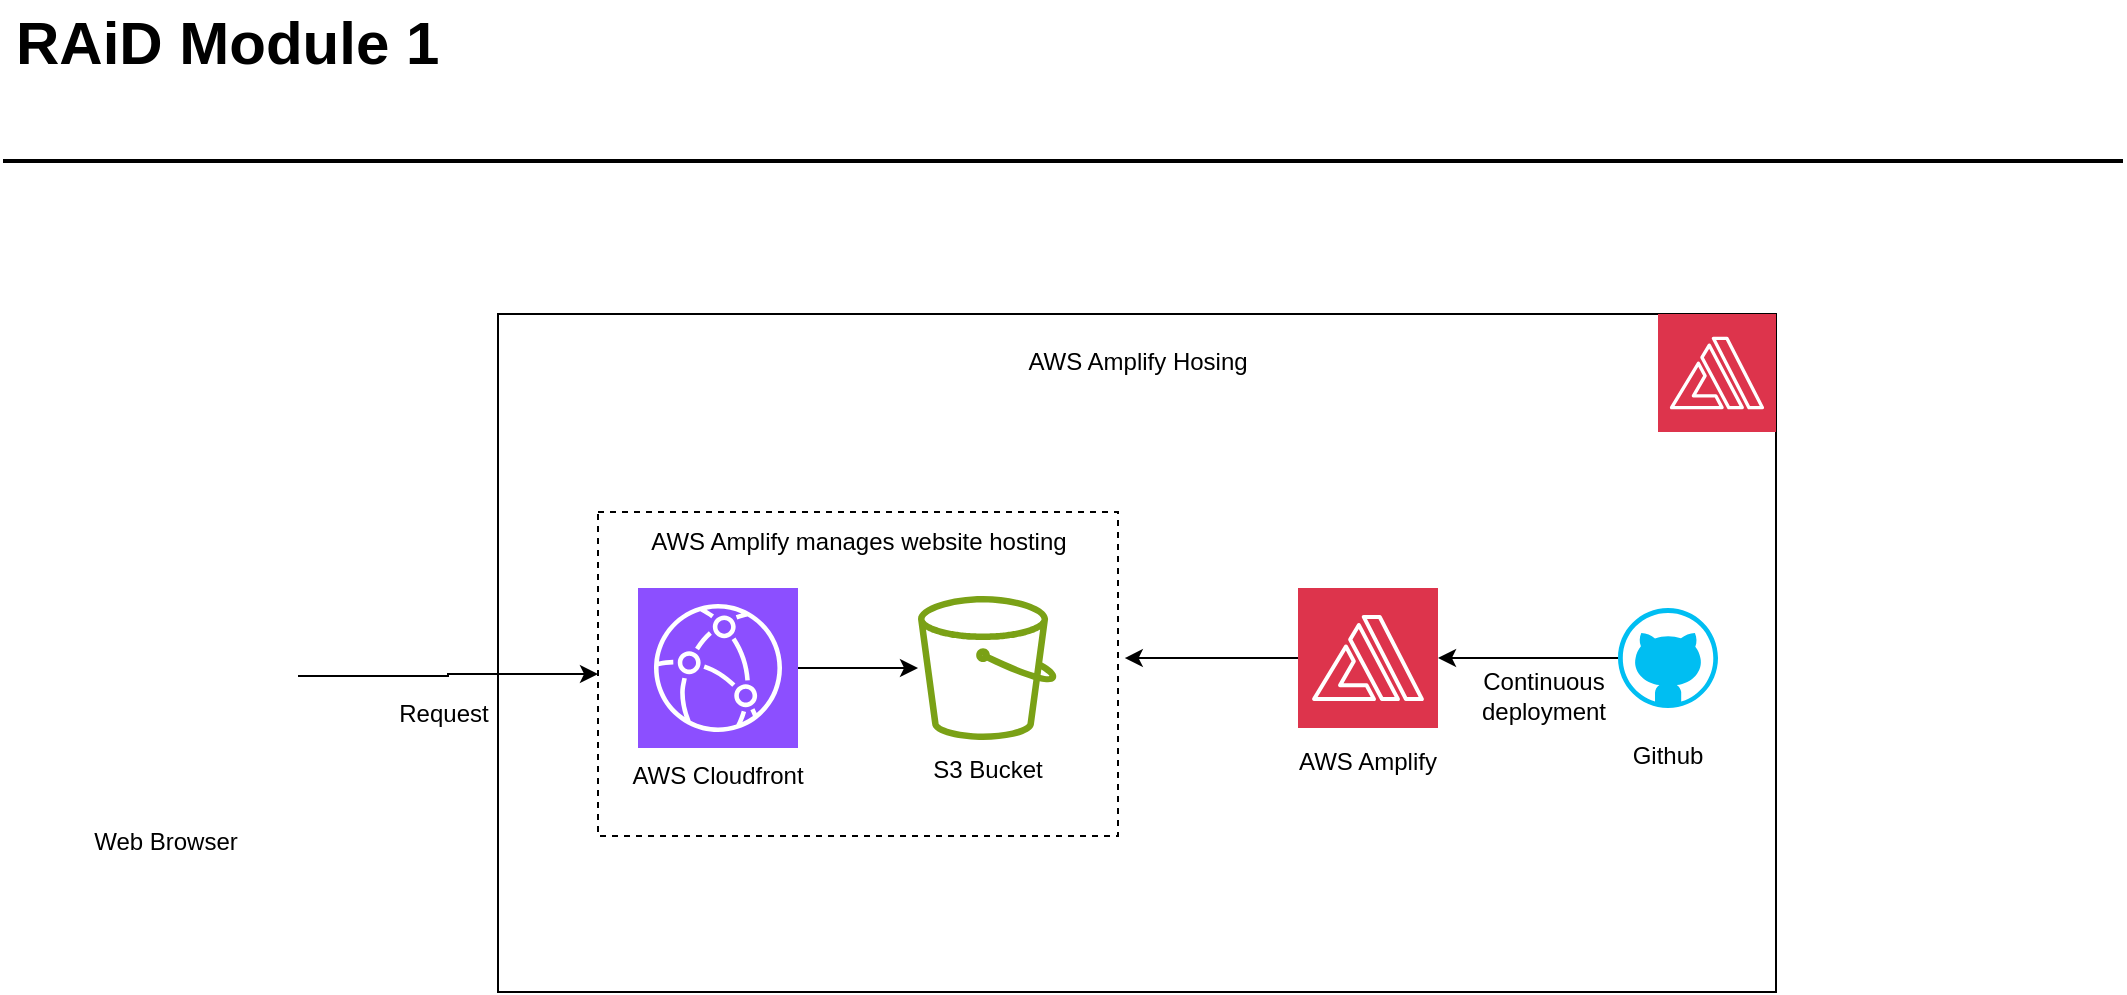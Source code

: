 <mxfile version="24.0.4" type="github">
  <diagram id="Ht1M8jgEwFfnCIfOTk4-" name="Page-1">
    <mxGraphModel dx="1368" dy="923" grid="1" gridSize="10" guides="1" tooltips="1" connect="1" arrows="1" fold="1" page="1" pageScale="1" pageWidth="1169" pageHeight="827" math="0" shadow="0">
      <root>
        <mxCell id="0" />
        <mxCell id="1" parent="0" />
        <mxCell id="W6zTvhPWpbl90MGwneZi-6" value="" style="rounded=0;whiteSpace=wrap;html=1;" vertex="1" parent="1">
          <mxGeometry x="300" y="221" width="639" height="339" as="geometry" />
        </mxCell>
        <mxCell id="-QjtrjUzRDEMRZ5MF8oH-47" value="RAiD Module 1" style="text;html=1;resizable=0;points=[];autosize=1;align=left;verticalAlign=top;spacingTop=-4;fontSize=30;fontStyle=1" parent="1" vertex="1">
          <mxGeometry x="56.5" y="64.5" width="230" height="40" as="geometry" />
        </mxCell>
        <mxCell id="SCVMTBWpLvtzJIhz15lM-1" value="" style="line;strokeWidth=2;html=1;fontSize=14;" parent="1" vertex="1">
          <mxGeometry x="52.5" y="139.5" width="1060" height="10" as="geometry" />
        </mxCell>
        <mxCell id="W6zTvhPWpbl90MGwneZi-1" value="" style="sketch=0;points=[[0,0,0],[0.25,0,0],[0.5,0,0],[0.75,0,0],[1,0,0],[0,1,0],[0.25,1,0],[0.5,1,0],[0.75,1,0],[1,1,0],[0,0.25,0],[0,0.5,0],[0,0.75,0],[1,0.25,0],[1,0.5,0],[1,0.75,0]];outlineConnect=0;fontColor=#232F3E;fillColor=#DD344C;strokeColor=#ffffff;dashed=0;verticalLabelPosition=bottom;verticalAlign=top;align=center;html=1;fontSize=12;fontStyle=0;aspect=fixed;shape=mxgraph.aws4.resourceIcon;resIcon=mxgraph.aws4.amplify;" vertex="1" parent="1">
          <mxGeometry x="880" y="221" width="59" height="59" as="geometry" />
        </mxCell>
        <mxCell id="W6zTvhPWpbl90MGwneZi-26" style="edgeStyle=orthogonalEdgeStyle;rounded=0;orthogonalLoop=1;jettySize=auto;html=1;" edge="1" parent="1" source="W6zTvhPWpbl90MGwneZi-2" target="W6zTvhPWpbl90MGwneZi-11">
          <mxGeometry relative="1" as="geometry" />
        </mxCell>
        <mxCell id="W6zTvhPWpbl90MGwneZi-2" value="" style="shape=image;html=1;verticalAlign=top;verticalLabelPosition=bottom;labelBackgroundColor=#ffffff;imageAspect=0;aspect=fixed;image=https://cdn2.iconfinder.com/data/icons/whcompare-isometric-web-hosting-servers/50/web-browser-on-laptop-128.png" vertex="1" parent="1">
          <mxGeometry x="70" y="337" width="130" height="130" as="geometry" />
        </mxCell>
        <mxCell id="W6zTvhPWpbl90MGwneZi-3" value="Web Browser" style="text;html=1;align=center;verticalAlign=middle;whiteSpace=wrap;rounded=0;" vertex="1" parent="1">
          <mxGeometry x="81" y="470" width="106" height="30" as="geometry" />
        </mxCell>
        <mxCell id="W6zTvhPWpbl90MGwneZi-4" value="AWS Amplify Hosing" style="text;html=1;align=center;verticalAlign=middle;whiteSpace=wrap;rounded=0;" vertex="1" parent="1">
          <mxGeometry x="532.75" y="230" width="173.5" height="30" as="geometry" />
        </mxCell>
        <mxCell id="W6zTvhPWpbl90MGwneZi-8" value="" style="verticalLabelPosition=bottom;html=1;verticalAlign=top;align=center;strokeColor=none;fillColor=#00BEF2;shape=mxgraph.azure.github_code;pointerEvents=1;" vertex="1" parent="1">
          <mxGeometry x="860" y="368" width="50" height="50" as="geometry" />
        </mxCell>
        <mxCell id="W6zTvhPWpbl90MGwneZi-9" value="Github" style="text;html=1;align=center;verticalAlign=middle;whiteSpace=wrap;rounded=0;" vertex="1" parent="1">
          <mxGeometry x="832" y="427" width="106" height="30" as="geometry" />
        </mxCell>
        <mxCell id="W6zTvhPWpbl90MGwneZi-10" value="" style="sketch=0;points=[[0,0,0],[0.25,0,0],[0.5,0,0],[0.75,0,0],[1,0,0],[0,1,0],[0.25,1,0],[0.5,1,0],[0.75,1,0],[1,1,0],[0,0.25,0],[0,0.5,0],[0,0.75,0],[1,0.25,0],[1,0.5,0],[1,0.75,0]];outlineConnect=0;fontColor=#232F3E;fillColor=#DD344C;strokeColor=#ffffff;dashed=0;verticalLabelPosition=bottom;verticalAlign=top;align=center;html=1;fontSize=12;fontStyle=0;aspect=fixed;shape=mxgraph.aws4.resourceIcon;resIcon=mxgraph.aws4.amplify;" vertex="1" parent="1">
          <mxGeometry x="700" y="358" width="70" height="70" as="geometry" />
        </mxCell>
        <mxCell id="W6zTvhPWpbl90MGwneZi-11" value="" style="rounded=0;whiteSpace=wrap;html=1;dashed=1;" vertex="1" parent="1">
          <mxGeometry x="350" y="320" width="260" height="162" as="geometry" />
        </mxCell>
        <mxCell id="W6zTvhPWpbl90MGwneZi-15" value="" style="sketch=0;points=[[0,0,0],[0.25,0,0],[0.5,0,0],[0.75,0,0],[1,0,0],[0,1,0],[0.25,1,0],[0.5,1,0],[0.75,1,0],[1,1,0],[0,0.25,0],[0,0.5,0],[0,0.75,0],[1,0.25,0],[1,0.5,0],[1,0.75,0]];outlineConnect=0;fontColor=#232F3E;fillColor=#8C4FFF;strokeColor=#ffffff;dashed=0;verticalLabelPosition=bottom;verticalAlign=top;align=center;html=1;fontSize=12;fontStyle=0;aspect=fixed;shape=mxgraph.aws4.resourceIcon;resIcon=mxgraph.aws4.cloudfront;" vertex="1" parent="1">
          <mxGeometry x="370" y="358" width="80" height="80" as="geometry" />
        </mxCell>
        <mxCell id="W6zTvhPWpbl90MGwneZi-16" value="" style="sketch=0;outlineConnect=0;fontColor=#232F3E;gradientColor=none;fillColor=#7AA116;strokeColor=none;dashed=0;verticalLabelPosition=bottom;verticalAlign=top;align=center;html=1;fontSize=12;fontStyle=0;aspect=fixed;pointerEvents=1;shape=mxgraph.aws4.bucket;" vertex="1" parent="1">
          <mxGeometry x="510" y="362" width="69.23" height="72" as="geometry" />
        </mxCell>
        <mxCell id="W6zTvhPWpbl90MGwneZi-19" style="edgeStyle=orthogonalEdgeStyle;rounded=0;orthogonalLoop=1;jettySize=auto;html=1;entryX=1;entryY=0.5;entryDx=0;entryDy=0;entryPerimeter=0;" edge="1" parent="1" source="W6zTvhPWpbl90MGwneZi-8" target="W6zTvhPWpbl90MGwneZi-10">
          <mxGeometry relative="1" as="geometry" />
        </mxCell>
        <mxCell id="W6zTvhPWpbl90MGwneZi-20" value="Continuous deployment" style="text;html=1;align=center;verticalAlign=middle;whiteSpace=wrap;rounded=0;" vertex="1" parent="1">
          <mxGeometry x="770" y="397" width="106" height="30" as="geometry" />
        </mxCell>
        <mxCell id="W6zTvhPWpbl90MGwneZi-21" style="edgeStyle=orthogonalEdgeStyle;rounded=0;orthogonalLoop=1;jettySize=auto;html=1;entryX=1.013;entryY=0.451;entryDx=0;entryDy=0;entryPerimeter=0;" edge="1" parent="1" source="W6zTvhPWpbl90MGwneZi-10" target="W6zTvhPWpbl90MGwneZi-11">
          <mxGeometry relative="1" as="geometry" />
        </mxCell>
        <mxCell id="W6zTvhPWpbl90MGwneZi-22" value="AWS Amplify" style="text;html=1;align=center;verticalAlign=middle;whiteSpace=wrap;rounded=0;" vertex="1" parent="1">
          <mxGeometry x="648.25" y="430" width="173.5" height="30" as="geometry" />
        </mxCell>
        <mxCell id="W6zTvhPWpbl90MGwneZi-27" value="Request" style="text;html=1;align=center;verticalAlign=middle;whiteSpace=wrap;rounded=0;" vertex="1" parent="1">
          <mxGeometry x="220" y="406" width="106" height="30" as="geometry" />
        </mxCell>
        <mxCell id="W6zTvhPWpbl90MGwneZi-28" style="edgeStyle=orthogonalEdgeStyle;rounded=0;orthogonalLoop=1;jettySize=auto;html=1;" edge="1" parent="1" source="W6zTvhPWpbl90MGwneZi-15" target="W6zTvhPWpbl90MGwneZi-16">
          <mxGeometry relative="1" as="geometry" />
        </mxCell>
        <mxCell id="W6zTvhPWpbl90MGwneZi-29" value="AWS Cloudfront" style="text;html=1;align=center;verticalAlign=middle;whiteSpace=wrap;rounded=0;" vertex="1" parent="1">
          <mxGeometry x="323.25" y="437" width="173.5" height="30" as="geometry" />
        </mxCell>
        <mxCell id="W6zTvhPWpbl90MGwneZi-30" value="S3 Bucket" style="text;html=1;align=center;verticalAlign=middle;whiteSpace=wrap;rounded=0;" vertex="1" parent="1">
          <mxGeometry x="457.87" y="434" width="173.5" height="30" as="geometry" />
        </mxCell>
        <mxCell id="W6zTvhPWpbl90MGwneZi-31" value="AWS Amplify manages website hosting" style="text;html=1;align=center;verticalAlign=middle;whiteSpace=wrap;rounded=0;" vertex="1" parent="1">
          <mxGeometry x="356.62" y="320" width="246.75" height="30" as="geometry" />
        </mxCell>
      </root>
    </mxGraphModel>
  </diagram>
</mxfile>
